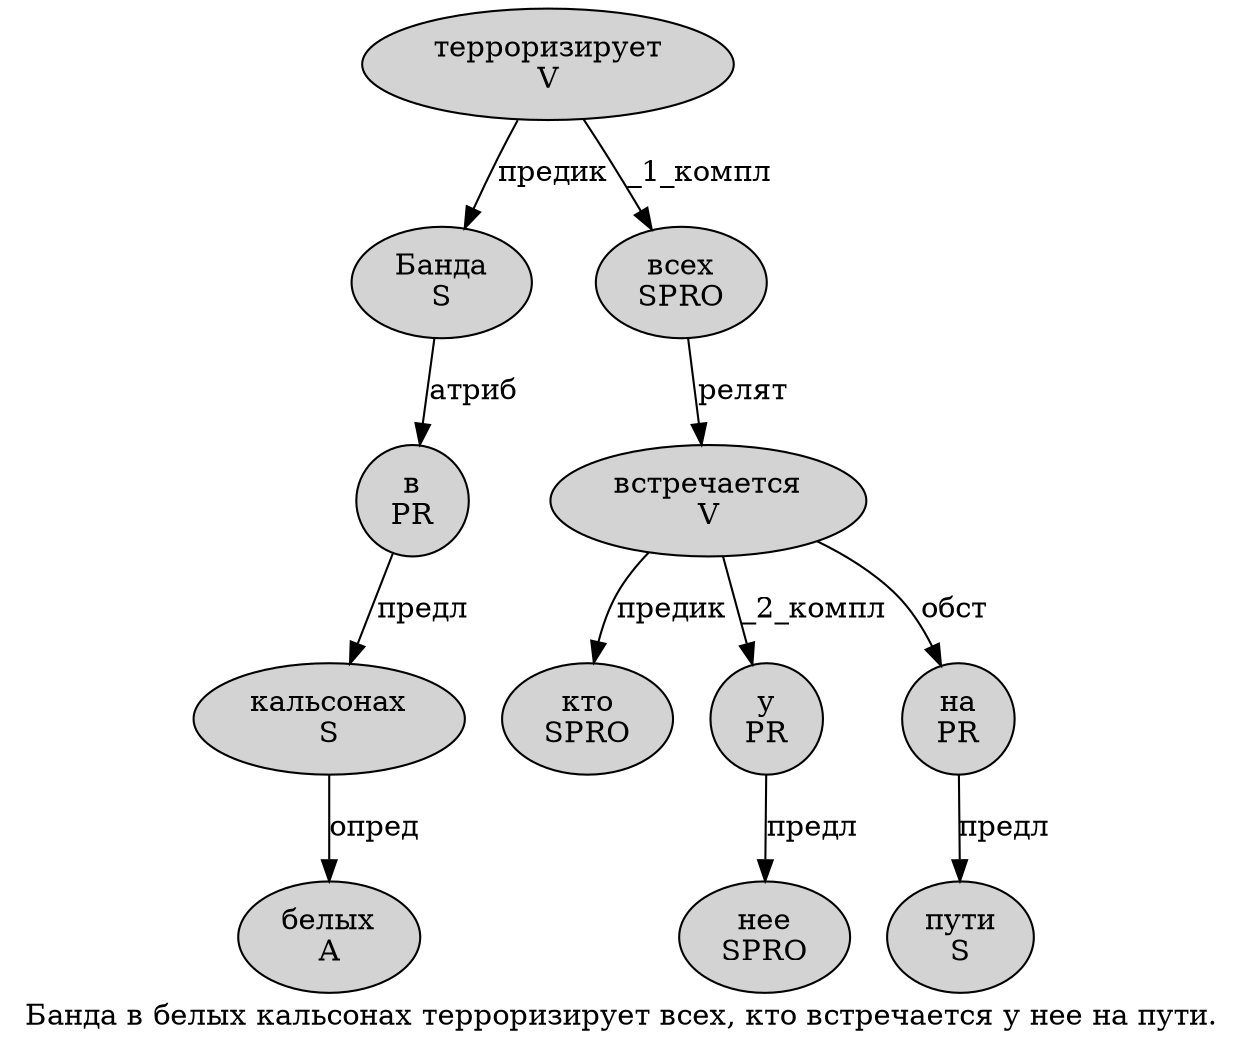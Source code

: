 digraph SENTENCE_3930 {
	graph [label="Банда в белых кальсонах терроризирует всех, кто встречается у нее на пути."]
	node [style=filled]
		0 [label="Банда
S" color="" fillcolor=lightgray penwidth=1 shape=ellipse]
		1 [label="в
PR" color="" fillcolor=lightgray penwidth=1 shape=ellipse]
		2 [label="белых
A" color="" fillcolor=lightgray penwidth=1 shape=ellipse]
		3 [label="кальсонах
S" color="" fillcolor=lightgray penwidth=1 shape=ellipse]
		4 [label="терроризирует
V" color="" fillcolor=lightgray penwidth=1 shape=ellipse]
		5 [label="всех
SPRO" color="" fillcolor=lightgray penwidth=1 shape=ellipse]
		7 [label="кто
SPRO" color="" fillcolor=lightgray penwidth=1 shape=ellipse]
		8 [label="встречается
V" color="" fillcolor=lightgray penwidth=1 shape=ellipse]
		9 [label="у
PR" color="" fillcolor=lightgray penwidth=1 shape=ellipse]
		10 [label="нее
SPRO" color="" fillcolor=lightgray penwidth=1 shape=ellipse]
		11 [label="на
PR" color="" fillcolor=lightgray penwidth=1 shape=ellipse]
		12 [label="пути
S" color="" fillcolor=lightgray penwidth=1 shape=ellipse]
			5 -> 8 [label="релят"]
			8 -> 7 [label="предик"]
			8 -> 9 [label="_2_компл"]
			8 -> 11 [label="обст"]
			0 -> 1 [label="атриб"]
			11 -> 12 [label="предл"]
			3 -> 2 [label="опред"]
			9 -> 10 [label="предл"]
			4 -> 0 [label="предик"]
			4 -> 5 [label="_1_компл"]
			1 -> 3 [label="предл"]
}